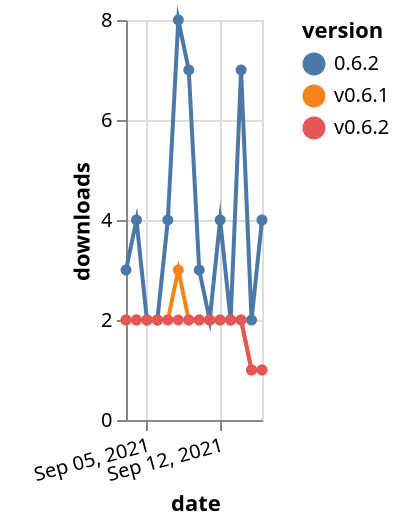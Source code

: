 {"$schema": "https://vega.github.io/schema/vega-lite/v5.json", "description": "A simple bar chart with embedded data.", "data": {"values": [{"date": "2021-09-03", "total": 2454, "delta": 2, "version": "v0.6.1"}, {"date": "2021-09-04", "total": 2456, "delta": 2, "version": "v0.6.1"}, {"date": "2021-09-05", "total": 2458, "delta": 2, "version": "v0.6.1"}, {"date": "2021-09-06", "total": 2460, "delta": 2, "version": "v0.6.1"}, {"date": "2021-09-07", "total": 2462, "delta": 2, "version": "v0.6.1"}, {"date": "2021-09-08", "total": 2465, "delta": 3, "version": "v0.6.1"}, {"date": "2021-09-09", "total": 2467, "delta": 2, "version": "v0.6.1"}, {"date": "2021-09-10", "total": 2469, "delta": 2, "version": "v0.6.1"}, {"date": "2021-09-11", "total": 2471, "delta": 2, "version": "v0.6.1"}, {"date": "2021-09-12", "total": 2473, "delta": 2, "version": "v0.6.1"}, {"date": "2021-09-13", "total": 2475, "delta": 2, "version": "v0.6.1"}, {"date": "2021-09-14", "total": 2477, "delta": 2, "version": "v0.6.1"}, {"date": "2021-09-15", "total": 2478, "delta": 1, "version": "v0.6.1"}, {"date": "2021-09-16", "total": 2479, "delta": 1, "version": "v0.6.1"}, {"date": "2021-09-03", "total": 5257, "delta": 3, "version": "0.6.2"}, {"date": "2021-09-04", "total": 5261, "delta": 4, "version": "0.6.2"}, {"date": "2021-09-05", "total": 5263, "delta": 2, "version": "0.6.2"}, {"date": "2021-09-06", "total": 5265, "delta": 2, "version": "0.6.2"}, {"date": "2021-09-07", "total": 5269, "delta": 4, "version": "0.6.2"}, {"date": "2021-09-08", "total": 5277, "delta": 8, "version": "0.6.2"}, {"date": "2021-09-09", "total": 5284, "delta": 7, "version": "0.6.2"}, {"date": "2021-09-10", "total": 5287, "delta": 3, "version": "0.6.2"}, {"date": "2021-09-11", "total": 5289, "delta": 2, "version": "0.6.2"}, {"date": "2021-09-12", "total": 5293, "delta": 4, "version": "0.6.2"}, {"date": "2021-09-13", "total": 5295, "delta": 2, "version": "0.6.2"}, {"date": "2021-09-14", "total": 5302, "delta": 7, "version": "0.6.2"}, {"date": "2021-09-15", "total": 5304, "delta": 2, "version": "0.6.2"}, {"date": "2021-09-16", "total": 5308, "delta": 4, "version": "0.6.2"}, {"date": "2021-09-03", "total": 2261, "delta": 2, "version": "v0.6.2"}, {"date": "2021-09-04", "total": 2263, "delta": 2, "version": "v0.6.2"}, {"date": "2021-09-05", "total": 2265, "delta": 2, "version": "v0.6.2"}, {"date": "2021-09-06", "total": 2267, "delta": 2, "version": "v0.6.2"}, {"date": "2021-09-07", "total": 2269, "delta": 2, "version": "v0.6.2"}, {"date": "2021-09-08", "total": 2271, "delta": 2, "version": "v0.6.2"}, {"date": "2021-09-09", "total": 2273, "delta": 2, "version": "v0.6.2"}, {"date": "2021-09-10", "total": 2275, "delta": 2, "version": "v0.6.2"}, {"date": "2021-09-11", "total": 2277, "delta": 2, "version": "v0.6.2"}, {"date": "2021-09-12", "total": 2279, "delta": 2, "version": "v0.6.2"}, {"date": "2021-09-13", "total": 2281, "delta": 2, "version": "v0.6.2"}, {"date": "2021-09-14", "total": 2283, "delta": 2, "version": "v0.6.2"}, {"date": "2021-09-15", "total": 2284, "delta": 1, "version": "v0.6.2"}, {"date": "2021-09-16", "total": 2285, "delta": 1, "version": "v0.6.2"}]}, "width": "container", "mark": {"type": "line", "point": {"filled": true}}, "encoding": {"x": {"field": "date", "type": "temporal", "timeUnit": "yearmonthdate", "title": "date", "axis": {"labelAngle": -15}}, "y": {"field": "delta", "type": "quantitative", "title": "downloads"}, "color": {"field": "version", "type": "nominal"}, "tooltip": {"field": "delta"}}}